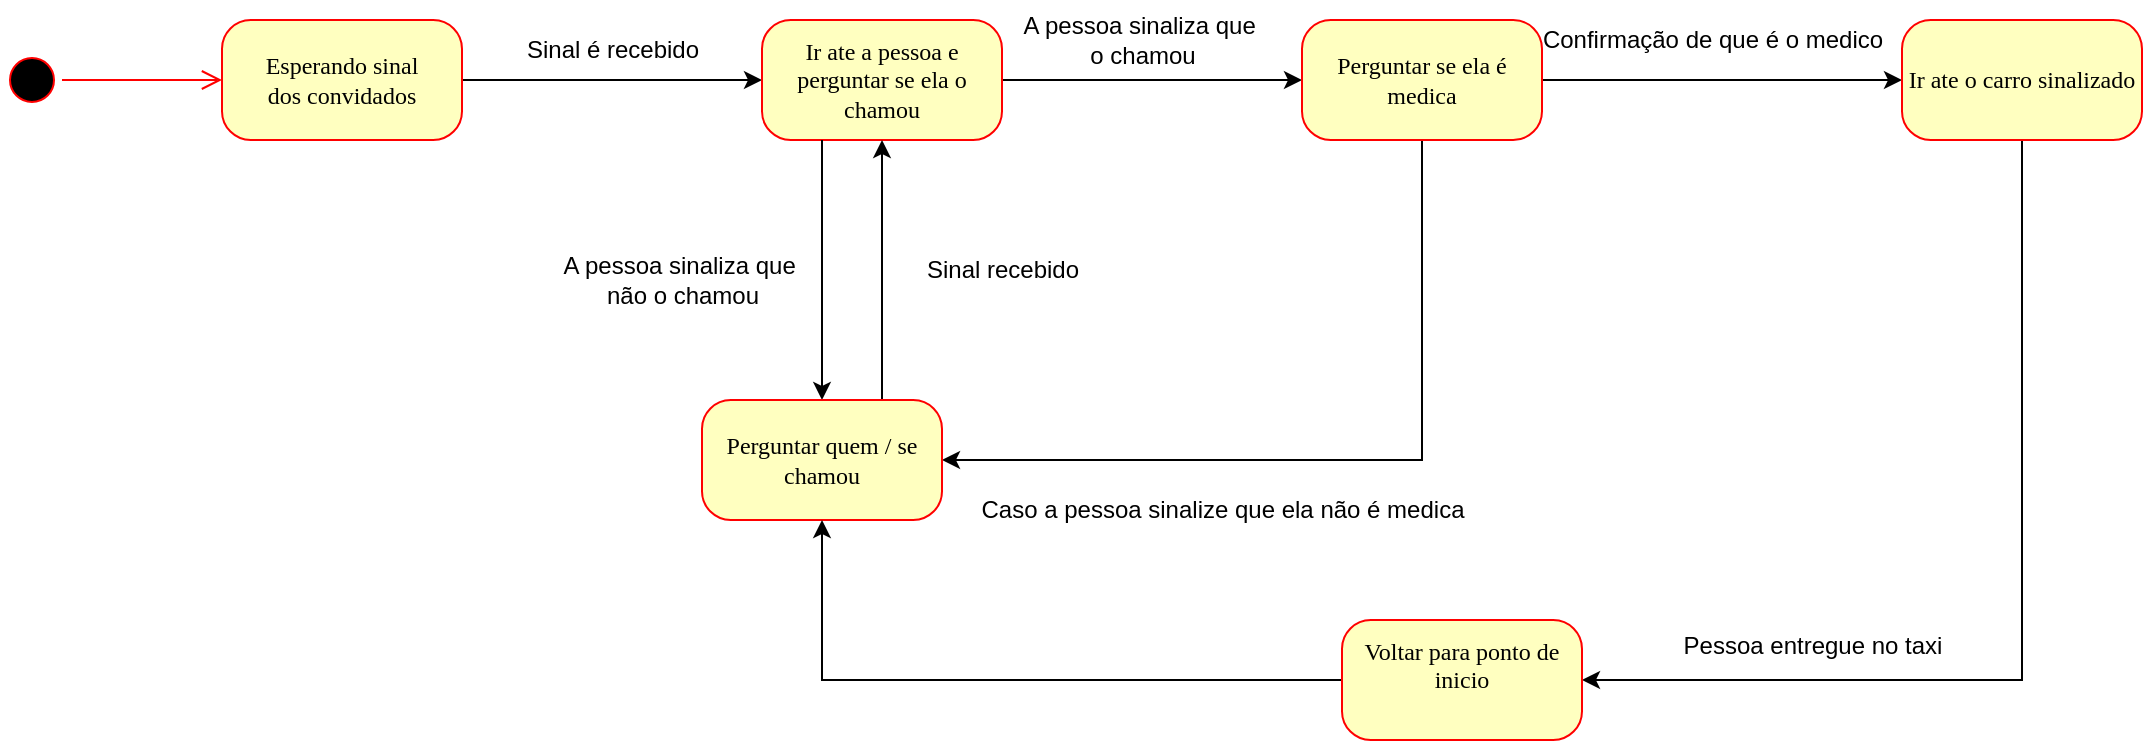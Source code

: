 <mxfile version="23.1.7" type="github">
  <diagram name="Page-1" id="58cdce13-f638-feb5-8d6f-7d28b1aa9fa0">
    <mxGraphModel dx="902" dy="615" grid="1" gridSize="10" guides="1" tooltips="1" connect="1" arrows="1" fold="1" page="1" pageScale="1" pageWidth="1100" pageHeight="850" background="none" math="0" shadow="0">
      <root>
        <mxCell id="0" />
        <mxCell id="1" parent="0" />
        <mxCell id="irNGXOY3HXK9l8ZXqXi4-4" style="edgeStyle=orthogonalEdgeStyle;rounded=0;orthogonalLoop=1;jettySize=auto;html=1;exitX=1;exitY=0.5;exitDx=0;exitDy=0;" edge="1" parent="1" source="382b91b5511bd0f7-6" target="382b91b5511bd0f7-7">
          <mxGeometry relative="1" as="geometry" />
        </mxCell>
        <mxCell id="382b91b5511bd0f7-6" value="&lt;div&gt;Esperando sinal&lt;/div&gt;&lt;div&gt;dos convidados&lt;/div&gt;" style="rounded=1;whiteSpace=wrap;html=1;arcSize=24;fillColor=#ffffc0;strokeColor=#ff0000;shadow=0;comic=0;labelBackgroundColor=none;fontFamily=Verdana;fontSize=12;fontColor=#000000;align=center;" parent="1" vertex="1">
          <mxGeometry x="130" y="120" width="120" height="60" as="geometry" />
        </mxCell>
        <mxCell id="irNGXOY3HXK9l8ZXqXi4-11" style="edgeStyle=orthogonalEdgeStyle;rounded=0;orthogonalLoop=1;jettySize=auto;html=1;exitX=1;exitY=0.5;exitDx=0;exitDy=0;" edge="1" parent="1" source="382b91b5511bd0f7-7">
          <mxGeometry relative="1" as="geometry">
            <mxPoint x="670" y="150" as="targetPoint" />
          </mxGeometry>
        </mxCell>
        <mxCell id="382b91b5511bd0f7-7" value="Ir ate a pessoa e perguntar se ela o chamou" style="rounded=1;whiteSpace=wrap;html=1;arcSize=24;fillColor=#ffffc0;strokeColor=#ff0000;shadow=0;comic=0;labelBackgroundColor=none;fontFamily=Verdana;fontSize=12;fontColor=#000000;align=center;" parent="1" vertex="1">
          <mxGeometry x="400" y="120" width="120" height="60" as="geometry" />
        </mxCell>
        <mxCell id="irNGXOY3HXK9l8ZXqXi4-1" value="" style="ellipse;html=1;shape=startState;fillColor=#000000;strokeColor=#ff0000;" vertex="1" parent="1">
          <mxGeometry x="20" y="135" width="30" height="30" as="geometry" />
        </mxCell>
        <mxCell id="irNGXOY3HXK9l8ZXqXi4-2" value="" style="edgeStyle=orthogonalEdgeStyle;html=1;verticalAlign=bottom;endArrow=open;endSize=8;strokeColor=#ff0000;rounded=0;entryX=0;entryY=0.5;entryDx=0;entryDy=0;" edge="1" source="irNGXOY3HXK9l8ZXqXi4-1" parent="1" target="382b91b5511bd0f7-6">
          <mxGeometry relative="1" as="geometry">
            <mxPoint x="35" y="230" as="targetPoint" />
          </mxGeometry>
        </mxCell>
        <mxCell id="irNGXOY3HXK9l8ZXqXi4-5" value="&lt;div&gt;Sinal é recebido&lt;/div&gt;" style="text;html=1;align=center;verticalAlign=middle;resizable=0;points=[];autosize=1;strokeColor=none;fillColor=none;" vertex="1" parent="1">
          <mxGeometry x="270" y="120" width="110" height="30" as="geometry" />
        </mxCell>
        <mxCell id="irNGXOY3HXK9l8ZXqXi4-8" style="edgeStyle=orthogonalEdgeStyle;rounded=0;orthogonalLoop=1;jettySize=auto;html=1;exitX=0.25;exitY=1;exitDx=0;exitDy=0;entryX=0.5;entryY=0;entryDx=0;entryDy=0;" edge="1" parent="1" source="382b91b5511bd0f7-7" target="irNGXOY3HXK9l8ZXqXi4-16">
          <mxGeometry relative="1" as="geometry">
            <mxPoint x="490" y="220" as="targetPoint" />
            <Array as="points">
              <mxPoint x="430" y="280" />
            </Array>
          </mxGeometry>
        </mxCell>
        <mxCell id="irNGXOY3HXK9l8ZXqXi4-9" value="&lt;div&gt;A pessoa sinaliza que&amp;nbsp;&lt;/div&gt;&lt;div&gt;não o chamou&lt;/div&gt;" style="text;html=1;align=center;verticalAlign=middle;resizable=0;points=[];autosize=1;strokeColor=none;fillColor=none;" vertex="1" parent="1">
          <mxGeometry x="290" y="230" width="140" height="40" as="geometry" />
        </mxCell>
        <mxCell id="irNGXOY3HXK9l8ZXqXi4-17" style="edgeStyle=orthogonalEdgeStyle;rounded=0;orthogonalLoop=1;jettySize=auto;html=1;exitX=0.5;exitY=1;exitDx=0;exitDy=0;entryX=1;entryY=0.5;entryDx=0;entryDy=0;" edge="1" parent="1" target="irNGXOY3HXK9l8ZXqXi4-16">
          <mxGeometry relative="1" as="geometry">
            <mxPoint x="730" y="180" as="sourcePoint" />
            <Array as="points">
              <mxPoint x="730" y="340" />
            </Array>
          </mxGeometry>
        </mxCell>
        <mxCell id="irNGXOY3HXK9l8ZXqXi4-22" style="edgeStyle=orthogonalEdgeStyle;rounded=0;orthogonalLoop=1;jettySize=auto;html=1;exitX=1;exitY=0.5;exitDx=0;exitDy=0;entryX=0;entryY=0.5;entryDx=0;entryDy=0;" edge="1" parent="1" source="irNGXOY3HXK9l8ZXqXi4-10" target="irNGXOY3HXK9l8ZXqXi4-21">
          <mxGeometry relative="1" as="geometry" />
        </mxCell>
        <mxCell id="irNGXOY3HXK9l8ZXqXi4-10" value="&lt;div&gt;Perguntar se ela é medica&lt;/div&gt;" style="rounded=1;whiteSpace=wrap;html=1;arcSize=24;fillColor=#ffffc0;strokeColor=#ff0000;shadow=0;comic=0;labelBackgroundColor=none;fontFamily=Verdana;fontSize=12;fontColor=#000000;align=center;" vertex="1" parent="1">
          <mxGeometry x="670" y="120" width="120" height="60" as="geometry" />
        </mxCell>
        <mxCell id="irNGXOY3HXK9l8ZXqXi4-13" value="&lt;div&gt;A pessoa sinaliza que&amp;nbsp;&lt;/div&gt;&lt;div&gt;o chamou&lt;/div&gt;" style="text;html=1;align=center;verticalAlign=middle;resizable=0;points=[];autosize=1;strokeColor=none;fillColor=none;" vertex="1" parent="1">
          <mxGeometry x="520" y="110" width="140" height="40" as="geometry" />
        </mxCell>
        <mxCell id="irNGXOY3HXK9l8ZXqXi4-15" value="&lt;div&gt;Caso a pessoa sinalize que ela não é medica&lt;/div&gt;" style="text;html=1;align=center;verticalAlign=middle;resizable=0;points=[];autosize=1;strokeColor=none;fillColor=none;" vertex="1" parent="1">
          <mxGeometry x="500" y="350" width="260" height="30" as="geometry" />
        </mxCell>
        <mxCell id="irNGXOY3HXK9l8ZXqXi4-18" style="edgeStyle=orthogonalEdgeStyle;rounded=0;orthogonalLoop=1;jettySize=auto;html=1;exitX=0.75;exitY=0;exitDx=0;exitDy=0;entryX=0.5;entryY=1;entryDx=0;entryDy=0;" edge="1" parent="1" source="irNGXOY3HXK9l8ZXqXi4-16" target="382b91b5511bd0f7-7">
          <mxGeometry relative="1" as="geometry" />
        </mxCell>
        <mxCell id="irNGXOY3HXK9l8ZXqXi4-16" value="&lt;div&gt;Perguntar quem / se chamou&lt;/div&gt;" style="rounded=1;whiteSpace=wrap;html=1;arcSize=24;fillColor=#ffffc0;strokeColor=#ff0000;shadow=0;comic=0;labelBackgroundColor=none;fontFamily=Verdana;fontSize=12;fontColor=#000000;align=center;" vertex="1" parent="1">
          <mxGeometry x="370" y="310" width="120" height="60" as="geometry" />
        </mxCell>
        <mxCell id="irNGXOY3HXK9l8ZXqXi4-19" value="&lt;div&gt;Sinal recebido&lt;/div&gt;" style="text;html=1;align=center;verticalAlign=middle;resizable=0;points=[];autosize=1;strokeColor=none;fillColor=none;" vertex="1" parent="1">
          <mxGeometry x="470" y="230" width="100" height="30" as="geometry" />
        </mxCell>
        <mxCell id="irNGXOY3HXK9l8ZXqXi4-24" style="edgeStyle=orthogonalEdgeStyle;rounded=0;orthogonalLoop=1;jettySize=auto;html=1;exitX=0.5;exitY=1;exitDx=0;exitDy=0;entryX=1;entryY=0.5;entryDx=0;entryDy=0;" edge="1" parent="1" source="irNGXOY3HXK9l8ZXqXi4-21" target="irNGXOY3HXK9l8ZXqXi4-25">
          <mxGeometry relative="1" as="geometry">
            <mxPoint x="1030" y="460" as="targetPoint" />
          </mxGeometry>
        </mxCell>
        <mxCell id="irNGXOY3HXK9l8ZXqXi4-21" value="&lt;div&gt;Ir ate o carro sinalizado&lt;/div&gt;" style="rounded=1;whiteSpace=wrap;html=1;arcSize=24;fillColor=#ffffc0;strokeColor=#ff0000;shadow=0;comic=0;labelBackgroundColor=none;fontFamily=Verdana;fontSize=12;fontColor=#000000;align=center;" vertex="1" parent="1">
          <mxGeometry x="970" y="120" width="120" height="60" as="geometry" />
        </mxCell>
        <mxCell id="irNGXOY3HXK9l8ZXqXi4-23" value="&lt;div&gt;Confirmação de que é o medico&lt;/div&gt;" style="text;html=1;align=center;verticalAlign=middle;resizable=0;points=[];autosize=1;strokeColor=none;fillColor=none;" vertex="1" parent="1">
          <mxGeometry x="780" y="115" width="190" height="30" as="geometry" />
        </mxCell>
        <mxCell id="irNGXOY3HXK9l8ZXqXi4-27" style="edgeStyle=orthogonalEdgeStyle;rounded=0;orthogonalLoop=1;jettySize=auto;html=1;exitX=0;exitY=0.5;exitDx=0;exitDy=0;entryX=0.5;entryY=1;entryDx=0;entryDy=0;" edge="1" parent="1" source="irNGXOY3HXK9l8ZXqXi4-25" target="irNGXOY3HXK9l8ZXqXi4-16">
          <mxGeometry relative="1" as="geometry" />
        </mxCell>
        <mxCell id="irNGXOY3HXK9l8ZXqXi4-25" value="&lt;div&gt;Voltar para ponto de inicio&lt;/div&gt;&lt;div&gt;&lt;br&gt;&lt;/div&gt;" style="rounded=1;whiteSpace=wrap;html=1;arcSize=24;fillColor=#ffffc0;strokeColor=#ff0000;shadow=0;comic=0;labelBackgroundColor=none;fontFamily=Verdana;fontSize=12;fontColor=#000000;align=center;" vertex="1" parent="1">
          <mxGeometry x="690" y="420" width="120" height="60" as="geometry" />
        </mxCell>
        <mxCell id="irNGXOY3HXK9l8ZXqXi4-26" value="&lt;div&gt;Pessoa entregue no taxi&lt;/div&gt;&lt;div&gt;&lt;br&gt;&lt;/div&gt;" style="text;html=1;align=center;verticalAlign=middle;resizable=0;points=[];autosize=1;strokeColor=none;fillColor=none;" vertex="1" parent="1">
          <mxGeometry x="850" y="420" width="150" height="40" as="geometry" />
        </mxCell>
      </root>
    </mxGraphModel>
  </diagram>
</mxfile>
